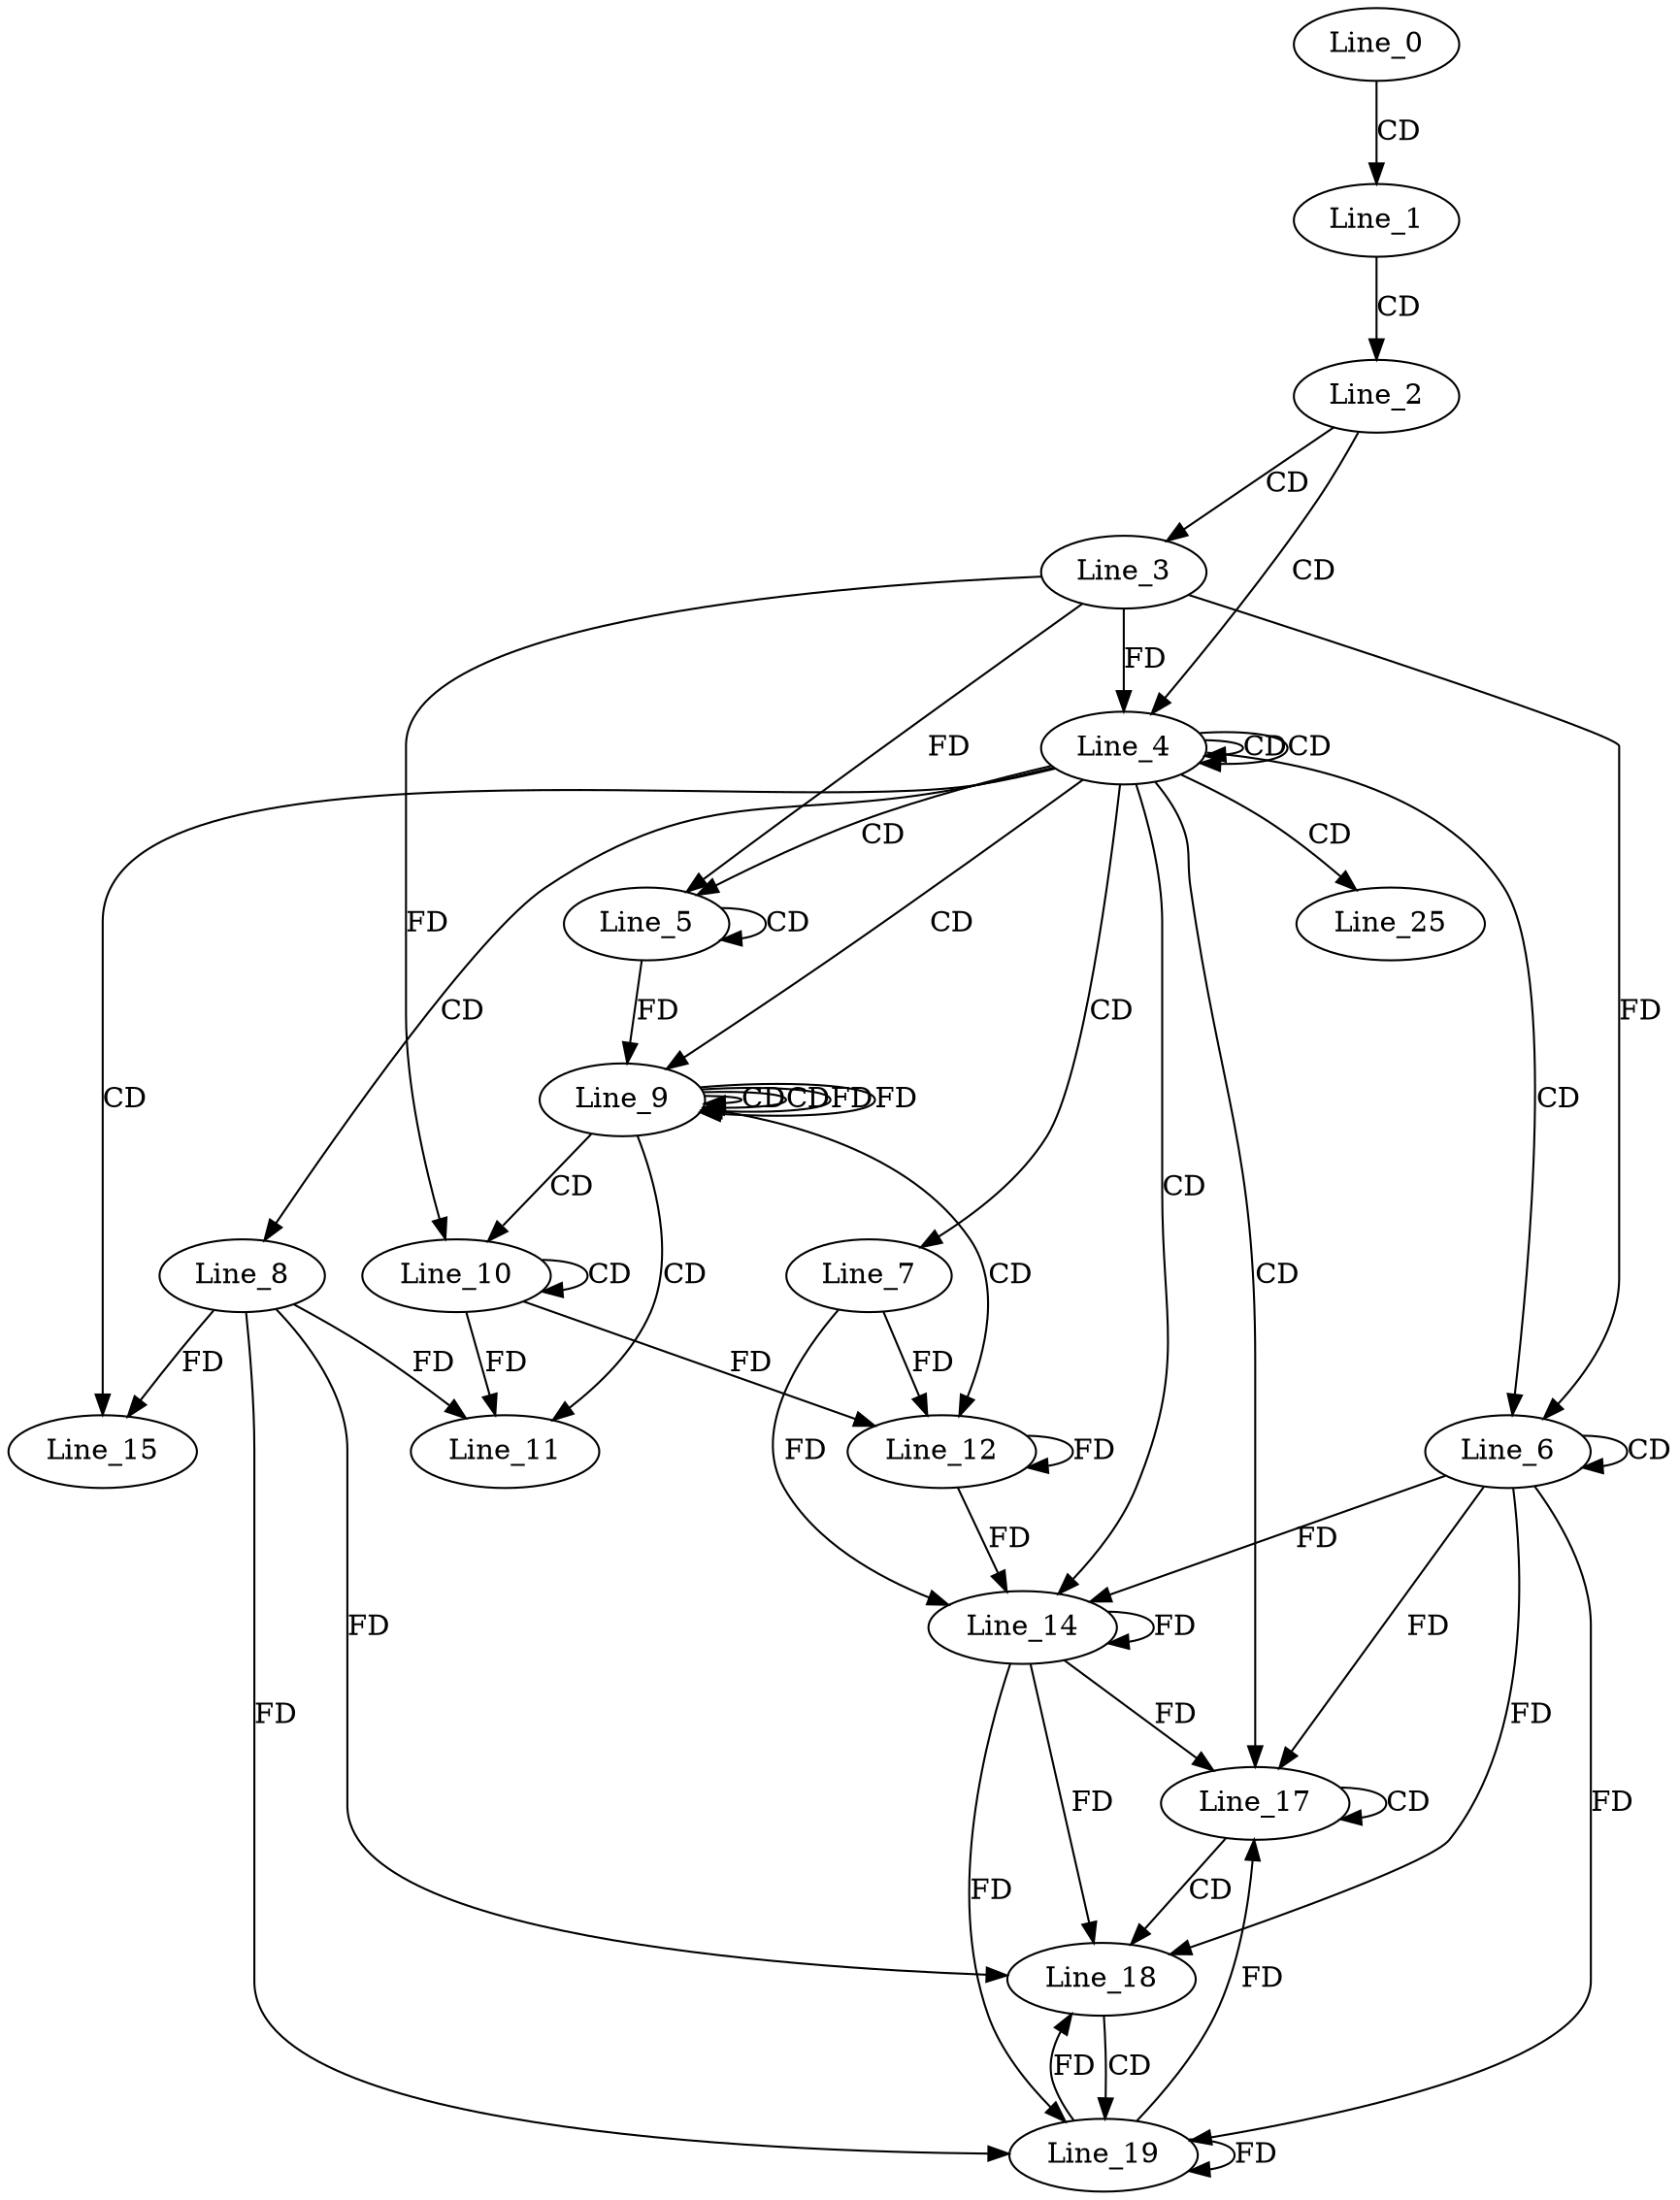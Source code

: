 digraph G {
  Line_0;
  Line_1;
  Line_2;
  Line_3;
  Line_4;
  Line_4;
  Line_5;
  Line_5;
  Line_6;
  Line_6;
  Line_7;
  Line_8;
  Line_9;
  Line_9;
  Line_9;
  Line_10;
  Line_10;
  Line_11;
  Line_12;
  Line_14;
  Line_15;
  Line_17;
  Line_18;
  Line_18;
  Line_19;
  Line_19;
  Line_25;
  Line_0 -> Line_1 [ label="CD" ];
  Line_1 -> Line_2 [ label="CD" ];
  Line_2 -> Line_3 [ label="CD" ];
  Line_2 -> Line_4 [ label="CD" ];
  Line_4 -> Line_4 [ label="CD" ];
  Line_4 -> Line_4 [ label="CD" ];
  Line_3 -> Line_4 [ label="FD" ];
  Line_4 -> Line_5 [ label="CD" ];
  Line_5 -> Line_5 [ label="CD" ];
  Line_3 -> Line_5 [ label="FD" ];
  Line_4 -> Line_6 [ label="CD" ];
  Line_6 -> Line_6 [ label="CD" ];
  Line_3 -> Line_6 [ label="FD" ];
  Line_4 -> Line_7 [ label="CD" ];
  Line_4 -> Line_8 [ label="CD" ];
  Line_4 -> Line_9 [ label="CD" ];
  Line_9 -> Line_9 [ label="CD" ];
  Line_5 -> Line_9 [ label="FD" ];
  Line_9 -> Line_9 [ label="CD" ];
  Line_9 -> Line_9 [ label="FD" ];
  Line_9 -> Line_10 [ label="CD" ];
  Line_10 -> Line_10 [ label="CD" ];
  Line_3 -> Line_10 [ label="FD" ];
  Line_9 -> Line_11 [ label="CD" ];
  Line_8 -> Line_11 [ label="FD" ];
  Line_10 -> Line_11 [ label="FD" ];
  Line_9 -> Line_12 [ label="CD" ];
  Line_12 -> Line_12 [ label="FD" ];
  Line_7 -> Line_12 [ label="FD" ];
  Line_10 -> Line_12 [ label="FD" ];
  Line_4 -> Line_14 [ label="CD" ];
  Line_6 -> Line_14 [ label="FD" ];
  Line_14 -> Line_14 [ label="FD" ];
  Line_12 -> Line_14 [ label="FD" ];
  Line_7 -> Line_14 [ label="FD" ];
  Line_4 -> Line_15 [ label="CD" ];
  Line_8 -> Line_15 [ label="FD" ];
  Line_4 -> Line_17 [ label="CD" ];
  Line_17 -> Line_17 [ label="CD" ];
  Line_6 -> Line_17 [ label="FD" ];
  Line_14 -> Line_17 [ label="FD" ];
  Line_17 -> Line_18 [ label="CD" ];
  Line_6 -> Line_18 [ label="FD" ];
  Line_14 -> Line_18 [ label="FD" ];
  Line_8 -> Line_18 [ label="FD" ];
  Line_18 -> Line_19 [ label="CD" ];
  Line_19 -> Line_19 [ label="FD" ];
  Line_6 -> Line_19 [ label="FD" ];
  Line_14 -> Line_19 [ label="FD" ];
  Line_8 -> Line_19 [ label="FD" ];
  Line_4 -> Line_25 [ label="CD" ];
  Line_9 -> Line_9 [ label="FD" ];
  Line_19 -> Line_17 [ label="FD" ];
  Line_19 -> Line_18 [ label="FD" ];
}
